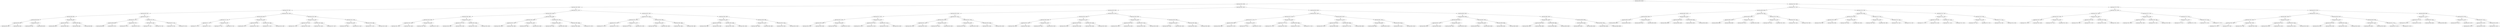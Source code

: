 digraph G{
371243761 [label="Node{data=[6919, 6919]}"]
371243761 -> 1692424760
1692424760 [label="Node{data=[2003, 2003]}"]
1692424760 -> 557074833
557074833 [label="Node{data=[1460, 1460]}"]
557074833 -> 1082919473
1082919473 [label="Node{data=[709, 709]}"]
1082919473 -> 1407768547
1407768547 [label="Node{data=[667, 667]}"]
1407768547 -> 893351484
893351484 [label="Node{data=[659, 659]}"]
893351484 -> 918870475
918870475 [label="Node{data=[655, 655]}"]
918870475 -> 381255840
381255840 [label="Node{data=[653, 653]}"]
381255840 -> 66783835
66783835 [label="Node{data=[652, 652]}"]
381255840 -> 1295712910
1295712910 [label="Node{data=[654, 654]}"]
918870475 -> 1562480739
1562480739 [label="Node{data=[657, 657]}"]
1562480739 -> 130529255
130529255 [label="Node{data=[656, 656]}"]
1562480739 -> 1547033750
1547033750 [label="Node{data=[658, 658]}"]
893351484 -> 1225759468
1225759468 [label="Node{data=[663, 663]}"]
1225759468 -> 410822950
410822950 [label="Node{data=[661, 661]}"]
410822950 -> 582901057
582901057 [label="Node{data=[660, 660]}"]
410822950 -> 1344140524
1344140524 [label="Node{data=[662, 662]}"]
1225759468 -> 1701891321
1701891321 [label="Node{data=[665, 665]}"]
1701891321 -> 414739688
414739688 [label="Node{data=[664, 664]}"]
1701891321 -> 1220312811
1220312811 [label="Node{data=[666, 666]}"]
1407768547 -> 2000243076
2000243076 [label="Node{data=[675, 675]}"]
2000243076 -> 348996766
348996766 [label="Node{data=[671, 671]}"]
348996766 -> 1330230723
1330230723 [label="Node{data=[669, 669]}"]
1330230723 -> 1680462311
1680462311 [label="Node{data=[668, 668]}"]
1330230723 -> 1499578767
1499578767 [label="Node{data=[670, 670]}"]
348996766 -> 670472073
670472073 [label="Node{data=[673, 673]}"]
670472073 -> 622057753
622057753 [label="Node{data=[672, 672]}"]
670472073 -> 262116021
262116021 [label="Node{data=[674, 674]}"]
2000243076 -> 1487226736
1487226736 [label="Node{data=[705, 705]}"]
1487226736 -> 1266473266
1266473266 [label="Node{data=[703, 703]}"]
1266473266 -> 1880885845
1880885845 [label="Node{data=[702, 702]}"]
1266473266 -> 65352921
65352921 [label="Node{data=[704, 704]}"]
1487226736 -> 1896447250
1896447250 [label="Node{data=[707, 707]}"]
1896447250 -> 1553047368
1553047368 [label="Node{data=[706, 706]}"]
1896447250 -> 1280272429
1280272429 [label="Node{data=[708, 708]}"]
1082919473 -> 1722211969
1722211969 [label="Node{data=[1430, 1430]}"]
1722211969 -> 1560137386
1560137386 [label="Node{data=[828, 828]}"]
1560137386 -> 214331810
214331810 [label="Node{data=[713, 713]}"]
214331810 -> 1006599703
1006599703 [label="Node{data=[711, 711]}"]
1006599703 -> 1803418943
1803418943 [label="Node{data=[710, 710]}"]
1006599703 -> 1497888356
1497888356 [label="Node{data=[712, 712]}"]
214331810 -> 1714673551
1714673551 [label="Node{data=[762, 762]}"]
1714673551 -> 654054040
654054040 [label="Node{data=[714, 714]}"]
1714673551 -> 577542013
577542013 [label="Node{data=[791, 791]}"]
1560137386 -> 1157538178
1157538178 [label="Node{data=[1404, 1404]}"]
1157538178 -> 1015650621
1015650621 [label="Node{data=[902, 902]}"]
1015650621 -> 2057774310
2057774310 [label="Node{data=[857, 857]}"]
1015650621 -> 1018594224
1018594224 [label="Node{data=[1381, 1381]}"]
1157538178 -> 225826581
225826581 [label="Node{data=[1428, 1428]}"]
225826581 -> 2101737463
2101737463 [label="Node{data=[1427, 1427]}"]
225826581 -> 1049001133
1049001133 [label="Node{data=[1429, 1429]}"]
1722211969 -> 908444622
908444622 [label="Node{data=[1438, 1438]}"]
908444622 -> 365651808
365651808 [label="Node{data=[1434, 1434]}"]
365651808 -> 1206108257
1206108257 [label="Node{data=[1432, 1432]}"]
1206108257 -> 1242414884
1242414884 [label="Node{data=[1431, 1431]}"]
1206108257 -> 1387146776
1387146776 [label="Node{data=[1433, 1433]}"]
365651808 -> 479245130
479245130 [label="Node{data=[1436, 1436]}"]
479245130 -> 1160349809
1160349809 [label="Node{data=[1435, 1435]}"]
479245130 -> 1652226927
1652226927 [label="Node{data=[1437, 1437]}"]
908444622 -> 1099417558
1099417558 [label="Node{data=[1442, 1442]}"]
1099417558 -> 1486104143
1486104143 [label="Node{data=[1440, 1440]}"]
1486104143 -> 1366771500
1366771500 [label="Node{data=[1439, 1439]}"]
1486104143 -> 1684242414
1684242414 [label="Node{data=[1441, 1441]}"]
1099417558 -> 463846851
463846851 [label="Node{data=[1458, 1458]}"]
463846851 -> 1660569254
1660569254 [label="Node{data=[1457, 1457]}"]
463846851 -> 165622770
165622770 [label="Node{data=[1459, 1459]}"]
557074833 -> 1983689000
1983689000 [label="Node{data=[1971, 1971]}"]
1983689000 -> 1078018441
1078018441 [label="Node{data=[1955, 1955]}"]
1078018441 -> 1891557457
1891557457 [label="Node{data=[1468, 1468]}"]
1891557457 -> 9313559
9313559 [label="Node{data=[1464, 1464]}"]
9313559 -> 321407455
321407455 [label="Node{data=[1462, 1462]}"]
321407455 -> 1504649018
1504649018 [label="Node{data=[1461, 1461]}"]
321407455 -> 1578418230
1578418230 [label="Node{data=[1463, 1463]}"]
9313559 -> 780273734
780273734 [label="Node{data=[1466, 1466]}"]
780273734 -> 2134231800
2134231800 [label="Node{data=[1465, 1465]}"]
780273734 -> 1581407467
1581407467 [label="Node{data=[1467, 1467]}"]
1891557457 -> 649015909
649015909 [label="Node{data=[1951, 1951]}"]
649015909 -> 416407246
416407246 [label="Node{data=[1470, 1470]}"]
416407246 -> 1231205670
1231205670 [label="Node{data=[1469, 1469]}"]
416407246 -> 92999141
92999141 [label="Node{data=[1950, 1950]}"]
649015909 -> 1516780331
1516780331 [label="Node{data=[1953, 1953]}"]
1516780331 -> 1289337094
1289337094 [label="Node{data=[1952, 1952]}"]
1516780331 -> 281996862
281996862 [label="Node{data=[1954, 1954]}"]
1078018441 -> 1308044775
1308044775 [label="Node{data=[1963, 1963]}"]
1308044775 -> 1448994321
1448994321 [label="Node{data=[1959, 1959]}"]
1448994321 -> 1464689749
1464689749 [label="Node{data=[1957, 1957]}"]
1464689749 -> 815128476
815128476 [label="Node{data=[1956, 1956]}"]
1464689749 -> 1148798076
1148798076 [label="Node{data=[1958, 1958]}"]
1448994321 -> 2100125580
2100125580 [label="Node{data=[1961, 1961]}"]
2100125580 -> 1107223472
1107223472 [label="Node{data=[1960, 1960]}"]
2100125580 -> 1602862380
1602862380 [label="Node{data=[1962, 1962]}"]
1308044775 -> 1373456389
1373456389 [label="Node{data=[1967, 1967]}"]
1373456389 -> 1184607373
1184607373 [label="Node{data=[1965, 1965]}"]
1184607373 -> 1892562061
1892562061 [label="Node{data=[1964, 1964]}"]
1184607373 -> 1656522597
1656522597 [label="Node{data=[1966, 1966]}"]
1373456389 -> 1503295063
1503295063 [label="Node{data=[1969, 1969]}"]
1503295063 -> 1115575853
1115575853 [label="Node{data=[1968, 1968]}"]
1503295063 -> 1125480627
1125480627 [label="Node{data=[1970, 1970]}"]
1983689000 -> 1158957083
1158957083 [label="Node{data=[1987, 1987]}"]
1158957083 -> 1328981536
1328981536 [label="Node{data=[1979, 1979]}"]
1328981536 -> 2143903445
2143903445 [label="Node{data=[1975, 1975]}"]
2143903445 -> 393306495
393306495 [label="Node{data=[1973, 1973]}"]
393306495 -> 1891804954
1891804954 [label="Node{data=[1972, 1972]}"]
393306495 -> 171907204
171907204 [label="Node{data=[1974, 1974]}"]
2143903445 -> 1060491488
1060491488 [label="Node{data=[1977, 1977]}"]
1060491488 -> 601044192
601044192 [label="Node{data=[1976, 1976]}"]
1060491488 -> 1187818999
1187818999 [label="Node{data=[1978, 1978]}"]
1328981536 -> 885352082
885352082 [label="Node{data=[1983, 1983]}"]
885352082 -> 635834938
635834938 [label="Node{data=[1981, 1981]}"]
635834938 -> 531125842
531125842 [label="Node{data=[1980, 1980]}"]
635834938 -> 1009312581
1009312581 [label="Node{data=[1982, 1982]}"]
885352082 -> 591848356
591848356 [label="Node{data=[1985, 1985]}"]
591848356 -> 908345908
908345908 [label="Node{data=[1984, 1984]}"]
591848356 -> 1801685092
1801685092 [label="Node{data=[1986, 1986]}"]
1158957083 -> 271215750
271215750 [label="Node{data=[1995, 1995]}"]
271215750 -> 82175716
82175716 [label="Node{data=[1991, 1991]}"]
82175716 -> 272904622
272904622 [label="Node{data=[1989, 1989]}"]
272904622 -> 1737730922
1737730922 [label="Node{data=[1988, 1988]}"]
272904622 -> 605992258
605992258 [label="Node{data=[1990, 1990]}"]
82175716 -> 266843619
266843619 [label="Node{data=[1993, 1993]}"]
266843619 -> 1050619120
1050619120 [label="Node{data=[1992, 1992]}"]
266843619 -> 1152194738
1152194738 [label="Node{data=[1994, 1994]}"]
271215750 -> 357044672
357044672 [label="Node{data=[1999, 1999]}"]
357044672 -> 666035751
666035751 [label="Node{data=[1997, 1997]}"]
666035751 -> 1619900045
1619900045 [label="Node{data=[1996, 1996]}"]
666035751 -> 1279871654
1279871654 [label="Node{data=[1998, 1998]}"]
357044672 -> 425366782
425366782 [label="Node{data=[2001, 2001]}"]
425366782 -> 694802988
694802988 [label="Node{data=[2000, 2000]}"]
425366782 -> 618477650
618477650 [label="Node{data=[2002, 2002]}"]
1692424760 -> 583485973
583485973 [label="Node{data=[2067, 2067]}"]
583485973 -> 1870120919
1870120919 [label="Node{data=[2035, 2035]}"]
1870120919 -> 145283247
145283247 [label="Node{data=[2019, 2019]}"]
145283247 -> 1174044224
1174044224 [label="Node{data=[2011, 2011]}"]
1174044224 -> 1576342280
1576342280 [label="Node{data=[2007, 2007]}"]
1576342280 -> 216870430
216870430 [label="Node{data=[2005, 2005]}"]
216870430 -> 1112466060
1112466060 [label="Node{data=[2004, 2004]}"]
216870430 -> 1414565115
1414565115 [label="Node{data=[2006, 2006]}"]
1576342280 -> 566798378
566798378 [label="Node{data=[2009, 2009]}"]
566798378 -> 1144057811
1144057811 [label="Node{data=[2008, 2008]}"]
566798378 -> 1910456155
1910456155 [label="Node{data=[2010, 2010]}"]
1174044224 -> 565723855
565723855 [label="Node{data=[2015, 2015]}"]
565723855 -> 1163208490
1163208490 [label="Node{data=[2013, 2013]}"]
1163208490 -> 114820644
114820644 [label="Node{data=[2012, 2012]}"]
1163208490 -> 250987587
250987587 [label="Node{data=[2014, 2014]}"]
565723855 -> 1832407400
1832407400 [label="Node{data=[2017, 2017]}"]
1832407400 -> 20465554
20465554 [label="Node{data=[2016, 2016]}"]
1832407400 -> 1192724663
1192724663 [label="Node{data=[2018, 2018]}"]
145283247 -> 1734384586
1734384586 [label="Node{data=[2027, 2027]}"]
1734384586 -> 1216099679
1216099679 [label="Node{data=[2023, 2023]}"]
1216099679 -> 196869909
196869909 [label="Node{data=[2021, 2021]}"]
196869909 -> 1888656613
1888656613 [label="Node{data=[2020, 2020]}"]
196869909 -> 324003830
324003830 [label="Node{data=[2022, 2022]}"]
1216099679 -> 984677901
984677901 [label="Node{data=[2025, 2025]}"]
984677901 -> 1848110361
1848110361 [label="Node{data=[2024, 2024]}"]
984677901 -> 179712396
179712396 [label="Node{data=[2026, 2026]}"]
1734384586 -> 1722423163
1722423163 [label="Node{data=[2031, 2031]}"]
1722423163 -> 1532480821
1532480821 [label="Node{data=[2029, 2029]}"]
1532480821 -> 180993123
180993123 [label="Node{data=[2028, 2028]}"]
1532480821 -> 826857191
826857191 [label="Node{data=[2030, 2030]}"]
1722423163 -> 124722810
124722810 [label="Node{data=[2033, 2033]}"]
124722810 -> 1647596999
1647596999 [label="Node{data=[2032, 2032]}"]
124722810 -> 626640710
626640710 [label="Node{data=[2034, 2034]}"]
1870120919 -> 1381090020
1381090020 [label="Node{data=[2051, 2051]}"]
1381090020 -> 758290970
758290970 [label="Node{data=[2043, 2043]}"]
758290970 -> 1843951638
1843951638 [label="Node{data=[2039, 2039]}"]
1843951638 -> 115405082
115405082 [label="Node{data=[2037, 2037]}"]
115405082 -> 1517962688
1517962688 [label="Node{data=[2036, 2036]}"]
115405082 -> 1671554783
1671554783 [label="Node{data=[2038, 2038]}"]
1843951638 -> 1294404213
1294404213 [label="Node{data=[2041, 2041]}"]
1294404213 -> 1288592106
1288592106 [label="Node{data=[2040, 2040]}"]
1294404213 -> 1142047478
1142047478 [label="Node{data=[2042, 2042]}"]
758290970 -> 686412725
686412725 [label="Node{data=[2047, 2047]}"]
686412725 -> 1567101055
1567101055 [label="Node{data=[2045, 2045]}"]
1567101055 -> 1666123826
1666123826 [label="Node{data=[2044, 2044]}"]
1567101055 -> 891089759
891089759 [label="Node{data=[2046, 2046]}"]
686412725 -> 1401879090
1401879090 [label="Node{data=[2049, 2049]}"]
1401879090 -> 1316545492
1316545492 [label="Node{data=[2048, 2048]}"]
1401879090 -> 1433234609
1433234609 [label="Node{data=[2050, 2050]}"]
1381090020 -> 121240392
121240392 [label="Node{data=[2059, 2059]}"]
121240392 -> 599969527
599969527 [label="Node{data=[2055, 2055]}"]
599969527 -> 716046104
716046104 [label="Node{data=[2053, 2053]}"]
716046104 -> 337315352
337315352 [label="Node{data=[2052, 2052]}"]
716046104 -> 1546673256
1546673256 [label="Node{data=[2054, 2054]}"]
599969527 -> 1764787311
1764787311 [label="Node{data=[2057, 2057]}"]
1764787311 -> 748741486
748741486 [label="Node{data=[2056, 2056]}"]
1764787311 -> 1615272740
1615272740 [label="Node{data=[2058, 2058]}"]
121240392 -> 1053481048
1053481048 [label="Node{data=[2063, 2063]}"]
1053481048 -> 1395929106
1395929106 [label="Node{data=[2061, 2061]}"]
1395929106 -> 2015625865
2015625865 [label="Node{data=[2060, 2060]}"]
1395929106 -> 551725202
551725202 [label="Node{data=[2062, 2062]}"]
1053481048 -> 1216527566
1216527566 [label="Node{data=[2065, 2065]}"]
1216527566 -> 977576300
977576300 [label="Node{data=[2064, 2064]}"]
1216527566 -> 1647107303
1647107303 [label="Node{data=[2066, 2066]}"]
583485973 -> 1472155144
1472155144 [label="Node{data=[6815, 6815]}"]
1472155144 -> 176614653
176614653 [label="Node{data=[4927, 4927]}"]
176614653 -> 366371584
366371584 [label="Node{data=[2075, 2075]}"]
366371584 -> 286871225
286871225 [label="Node{data=[2071, 2071]}"]
286871225 -> 1014730140
1014730140 [label="Node{data=[2069, 2069]}"]
1014730140 -> 27754474
27754474 [label="Node{data=[2068, 2068]}"]
1014730140 -> 667927229
667927229 [label="Node{data=[2070, 2070]}"]
286871225 -> 2088250491
2088250491 [label="Node{data=[2073, 2073]}"]
2088250491 -> 470763781
470763781 [label="Node{data=[2072, 2072]}"]
2088250491 -> 653077825
653077825 [label="Node{data=[2074, 2074]}"]
366371584 -> 2137970955
2137970955 [label="Node{data=[2854, 2854]}"]
2137970955 -> 1112029545
1112029545 [label="Node{data=[2774, 2774]}"]
1112029545 -> 619255620
619255620 [label="Node{data=[2761, 2761]}"]
1112029545 -> 1797366205
1797366205 [label="Node{data=[2788, 2788]}"]
2137970955 -> 1653513043
1653513043 [label="Node{data=[2900, 2900]}"]
1653513043 -> 1628337434
1628337434 [label="Node{data=[2870, 2870]}"]
1653513043 -> 229707080
229707080 [label="Node{data=[3731, 3731]}"]
176614653 -> 1803249930
1803249930 [label="Node{data=[6807, 6807]}"]
1803249930 -> 2109285173
2109285173 [label="Node{data=[6773, 6773]}"]
2109285173 -> 1871523645
1871523645 [label="Node{data=[6543, 6543]}"]
1871523645 -> 1792255177
1792255177 [label="Node{data=[4979, 4979]}"]
1871523645 -> 1523622816
1523622816 [label="Node{data=[6656, 6656]}"]
2109285173 -> 1858372420
1858372420 [label="Node{data=[6805, 6805]}"]
1858372420 -> 1756802406
1756802406 [label="Node{data=[6778, 6778]}"]
1858372420 -> 531937621
531937621 [label="Node{data=[6806, 6806]}"]
1803249930 -> 1084671136
1084671136 [label="Node{data=[6811, 6811]}"]
1084671136 -> 179482963
179482963 [label="Node{data=[6809, 6809]}"]
179482963 -> 1471340798
1471340798 [label="Node{data=[6808, 6808]}"]
179482963 -> 1844872524
1844872524 [label="Node{data=[6810, 6810]}"]
1084671136 -> 453234582
453234582 [label="Node{data=[6813, 6813]}"]
453234582 -> 69524876
69524876 [label="Node{data=[6812, 6812]}"]
453234582 -> 1146190054
1146190054 [label="Node{data=[6814, 6814]}"]
1472155144 -> 492067269
492067269 [label="Node{data=[6831, 6831]}"]
492067269 -> 405691014
405691014 [label="Node{data=[6823, 6823]}"]
405691014 -> 985935026
985935026 [label="Node{data=[6819, 6819]}"]
985935026 -> 1964897604
1964897604 [label="Node{data=[6817, 6817]}"]
1964897604 -> 1245188179
1245188179 [label="Node{data=[6816, 6816]}"]
1964897604 -> 547920376
547920376 [label="Node{data=[6818, 6818]}"]
985935026 -> 991072483
991072483 [label="Node{data=[6821, 6821]}"]
991072483 -> 557835536
557835536 [label="Node{data=[6820, 6820]}"]
991072483 -> 730846188
730846188 [label="Node{data=[6822, 6822]}"]
405691014 -> 1326245948
1326245948 [label="Node{data=[6827, 6827]}"]
1326245948 -> 1622600886
1622600886 [label="Node{data=[6825, 6825]}"]
1622600886 -> 1048543957
1048543957 [label="Node{data=[6824, 6824]}"]
1622600886 -> 1798972997
1798972997 [label="Node{data=[6826, 6826]}"]
1326245948 -> 1138716182
1138716182 [label="Node{data=[6829, 6829]}"]
1138716182 -> 341571975
341571975 [label="Node{data=[6828, 6828]}"]
1138716182 -> 1458612467
1458612467 [label="Node{data=[6830, 6830]}"]
492067269 -> 1816306790
1816306790 [label="Node{data=[6901, 6901]}"]
1816306790 -> 1423296550
1423296550 [label="Node{data=[6897, 6897]}"]
1423296550 -> 520717562
520717562 [label="Node{data=[6833, 6833]}"]
520717562 -> 1282216152
1282216152 [label="Node{data=[6832, 6832]}"]
520717562 -> 905309351
905309351 [label="Node{data=[6866, 6866]}"]
1423296550 -> 1327208135
1327208135 [label="Node{data=[6899, 6899]}"]
1327208135 -> 484898186
484898186 [label="Node{data=[6898, 6898]}"]
1327208135 -> 942263582
942263582 [label="Node{data=[6900, 6900]}"]
1816306790 -> 581144168
581144168 [label="Node{data=[6905, 6905]}"]
581144168 -> 824019285
824019285 [label="Node{data=[6903, 6903]}"]
824019285 -> 444358745
444358745 [label="Node{data=[6902, 6902]}"]
824019285 -> 1816862517
1816862517 [label="Node{data=[6904, 6904]}"]
581144168 -> 1386548250
1386548250 [label="Node{data=[6907, 6907]}"]
1386548250 -> 254767162
254767162 [label="Node{data=[6906, 6906]}"]
1386548250 -> 1990768430
1990768430 [label="Node{data=[6908, 6908]}"]
371243761 -> 1110359161
1110359161 [label="Node{data=[7246, 7246]}"]
1110359161 -> 949071354
949071354 [label="Node{data=[7057, 7057]}"]
949071354 -> 1288414322
1288414322 [label="Node{data=[6935, 6935]}"]
1288414322 -> 2146003714
2146003714 [label="Node{data=[6927, 6927]}"]
2146003714 -> 1209257458
1209257458 [label="Node{data=[6923, 6923]}"]
1209257458 -> 2102941559
2102941559 [label="Node{data=[6921, 6921]}"]
2102941559 -> 1814135962
1814135962 [label="Node{data=[6920, 6920]}"]
2102941559 -> 1478775655
1478775655 [label="Node{data=[6922, 6922]}"]
1209257458 -> 235829708
235829708 [label="Node{data=[6925, 6925]}"]
235829708 -> 827487381
827487381 [label="Node{data=[6924, 6924]}"]
235829708 -> 1370960753
1370960753 [label="Node{data=[6926, 6926]}"]
2146003714 -> 728952139
728952139 [label="Node{data=[6931, 6931]}"]
728952139 -> 1456419312
1456419312 [label="Node{data=[6929, 6929]}"]
1456419312 -> 1947930976
1947930976 [label="Node{data=[6928, 6928]}"]
1456419312 -> 484411433
484411433 [label="Node{data=[6930, 6930]}"]
728952139 -> 544945740
544945740 [label="Node{data=[6933, 6933]}"]
544945740 -> 253018882
253018882 [label="Node{data=[6932, 6932]}"]
544945740 -> 589841297
589841297 [label="Node{data=[6934, 6934]}"]
1288414322 -> 1138100509
1138100509 [label="Node{data=[7049, 7049]}"]
1138100509 -> 988188285
988188285 [label="Node{data=[6947, 6947]}"]
988188285 -> 323180272
323180272 [label="Node{data=[6937, 6937]}"]
323180272 -> 1922481090
1922481090 [label="Node{data=[6936, 6936]}"]
323180272 -> 24889964
24889964 [label="Node{data=[6938, 6938]}"]
988188285 -> 266352984
266352984 [label="Node{data=[7046, 7046]}"]
266352984 -> 110959234
110959234 [label="Node{data=[6972, 6972]}"]
266352984 -> 1091758392
1091758392 [label="Node{data=[7048, 7048]}"]
1138100509 -> 518349788
518349788 [label="Node{data=[7053, 7053]}"]
518349788 -> 281125793
281125793 [label="Node{data=[7051, 7051]}"]
281125793 -> 2129064497
2129064497 [label="Node{data=[7050, 7050]}"]
281125793 -> 678141948
678141948 [label="Node{data=[7052, 7052]}"]
518349788 -> 489022126
489022126 [label="Node{data=[7055, 7055]}"]
489022126 -> 6587904
6587904 [label="Node{data=[7054, 7054]}"]
489022126 -> 1239059271
1239059271 [label="Node{data=[7056, 7056]}"]
949071354 -> 1027242495
1027242495 [label="Node{data=[7126, 7126]}"]
1027242495 -> 263769188
263769188 [label="Node{data=[7065, 7065]}"]
263769188 -> 734535445
734535445 [label="Node{data=[7061, 7061]}"]
734535445 -> 911550872
911550872 [label="Node{data=[7059, 7059]}"]
911550872 -> 1489918764
1489918764 [label="Node{data=[7058, 7058]}"]
911550872 -> 299657149
299657149 [label="Node{data=[7060, 7060]}"]
734535445 -> 2055729700
2055729700 [label="Node{data=[7063, 7063]}"]
2055729700 -> 1694571781
1694571781 [label="Node{data=[7062, 7062]}"]
2055729700 -> 1329348018
1329348018 [label="Node{data=[7064, 7064]}"]
263769188 -> 1034902119
1034902119 [label="Node{data=[7122, 7122]}"]
1034902119 -> 2021431588
2021431588 [label="Node{data=[7067, 7067]}"]
2021431588 -> 368597531
368597531 [label="Node{data=[7066, 7066]}"]
2021431588 -> 998716603
998716603 [label="Node{data=[7068, 7068]}"]
1034902119 -> 2092707278
2092707278 [label="Node{data=[7124, 7124]}"]
2092707278 -> 1612000964
1612000964 [label="Node{data=[7123, 7123]}"]
2092707278 -> 929728607
929728607 [label="Node{data=[7125, 7125]}"]
1027242495 -> 894058725
894058725 [label="Node{data=[7134, 7134]}"]
894058725 -> 671467999
671467999 [label="Node{data=[7130, 7130]}"]
671467999 -> 1638904085
1638904085 [label="Node{data=[7128, 7128]}"]
1638904085 -> 48555279
48555279 [label="Node{data=[7127, 7127]}"]
1638904085 -> 1708048606
1708048606 [label="Node{data=[7129, 7129]}"]
671467999 -> 1661187721
1661187721 [label="Node{data=[7132, 7132]}"]
1661187721 -> 2134414565
2134414565 [label="Node{data=[7131, 7131]}"]
1661187721 -> 1523702416
1523702416 [label="Node{data=[7133, 7133]}"]
894058725 -> 1225406756
1225406756 [label="Node{data=[7138, 7138]}"]
1225406756 -> 927164786
927164786 [label="Node{data=[7136, 7136]}"]
927164786 -> 216485059
216485059 [label="Node{data=[7135, 7135]}"]
927164786 -> 1488327317
1488327317 [label="Node{data=[7137, 7137]}"]
1225406756 -> 1089323966
1089323966 [label="Node{data=[7172, 7172]}"]
1089323966 -> 1825122856
1825122856 [label="Node{data=[7139, 7139]}"]
1089323966 -> 1518264870
1518264870 [label="Node{data=[7234, 7234]}"]
1110359161 -> 850682182
850682182 [label="Node{data=[7278, 7278]}"]
850682182 -> 485139613
485139613 [label="Node{data=[7262, 7262]}"]
485139613 -> 970409282
970409282 [label="Node{data=[7254, 7254]}"]
970409282 -> 345374604
345374604 [label="Node{data=[7250, 7250]}"]
345374604 -> 96080393
96080393 [label="Node{data=[7248, 7248]}"]
96080393 -> 1287487599
1287487599 [label="Node{data=[7247, 7247]}"]
96080393 -> 1338188271
1338188271 [label="Node{data=[7249, 7249]}"]
345374604 -> 1947323908
1947323908 [label="Node{data=[7252, 7252]}"]
1947323908 -> 560902357
560902357 [label="Node{data=[7251, 7251]}"]
1947323908 -> 24179311
24179311 [label="Node{data=[7253, 7253]}"]
970409282 -> 1466595319
1466595319 [label="Node{data=[7258, 7258]}"]
1466595319 -> 770831088
770831088 [label="Node{data=[7256, 7256]}"]
770831088 -> 2035095427
2035095427 [label="Node{data=[7255, 7255]}"]
770831088 -> 2141741391
2141741391 [label="Node{data=[7257, 7257]}"]
1466595319 -> 2071553154
2071553154 [label="Node{data=[7260, 7260]}"]
2071553154 -> 1497198447
1497198447 [label="Node{data=[7259, 7259]}"]
2071553154 -> 1214089924
1214089924 [label="Node{data=[7261, 7261]}"]
485139613 -> 1950562457
1950562457 [label="Node{data=[7270, 7270]}"]
1950562457 -> 1143869415
1143869415 [label="Node{data=[7266, 7266]}"]
1143869415 -> 1985627674
1985627674 [label="Node{data=[7264, 7264]}"]
1985627674 -> 1391851967
1391851967 [label="Node{data=[7263, 7263]}"]
1985627674 -> 1067418760
1067418760 [label="Node{data=[7265, 7265]}"]
1143869415 -> 192607659
192607659 [label="Node{data=[7268, 7268]}"]
192607659 -> 791939144
791939144 [label="Node{data=[7267, 7267]}"]
192607659 -> 1391539216
1391539216 [label="Node{data=[7269, 7269]}"]
1950562457 -> 285823234
285823234 [label="Node{data=[7274, 7274]}"]
285823234 -> 1291991333
1291991333 [label="Node{data=[7272, 7272]}"]
1291991333 -> 1123749509
1123749509 [label="Node{data=[7271, 7271]}"]
1291991333 -> 435286910
435286910 [label="Node{data=[7273, 7273]}"]
285823234 -> 1118511107
1118511107 [label="Node{data=[7276, 7276]}"]
1118511107 -> 507310690
507310690 [label="Node{data=[7275, 7275]}"]
1118511107 -> 78206982
78206982 [label="Node{data=[7277, 7277]}"]
850682182 -> 315961838
315961838 [label="Node{data=[9173, 9173]}"]
315961838 -> 157655183
157655183 [label="Node{data=[9157, 9157]}"]
157655183 -> 1882450979
1882450979 [label="Node{data=[9097, 9097]}"]
1882450979 -> 1041560395
1041560395 [label="Node{data=[7282, 7282]}"]
1041560395 -> 100007718
100007718 [label="Node{data=[7280, 7280]}"]
100007718 -> 565200591
565200591 [label="Node{data=[7279, 7279]}"]
100007718 -> 1317921838
1317921838 [label="Node{data=[7281, 7281]}"]
1041560395 -> 1461372959
1461372959 [label="Node{data=[7309, 7309]}"]
1461372959 -> 2109473045
2109473045 [label="Node{data=[7283, 7283]}"]
1461372959 -> 1587127891
1587127891 [label="Node{data=[7980, 7980]}"]
1882450979 -> 2132055354
2132055354 [label="Node{data=[9153, 9153]}"]
2132055354 -> 2127556855
2127556855 [label="Node{data=[9151, 9151]}"]
2127556855 -> 1667691154
1667691154 [label="Node{data=[9106, 9106]}"]
2127556855 -> 1885240211
1885240211 [label="Node{data=[9152, 9152]}"]
2132055354 -> 725126631
725126631 [label="Node{data=[9155, 9155]}"]
725126631 -> 720476223
720476223 [label="Node{data=[9154, 9154]}"]
725126631 -> 2128022929
2128022929 [label="Node{data=[9156, 9156]}"]
157655183 -> 2111206203
2111206203 [label="Node{data=[9165, 9165]}"]
2111206203 -> 317628115
317628115 [label="Node{data=[9161, 9161]}"]
317628115 -> 880331985
880331985 [label="Node{data=[9159, 9159]}"]
880331985 -> 1921377354
1921377354 [label="Node{data=[9158, 9158]}"]
880331985 -> 1006902922
1006902922 [label="Node{data=[9160, 9160]}"]
317628115 -> 1517946847
1517946847 [label="Node{data=[9163, 9163]}"]
1517946847 -> 672552453
672552453 [label="Node{data=[9162, 9162]}"]
1517946847 -> 1970028793
1970028793 [label="Node{data=[9164, 9164]}"]
2111206203 -> 1770053776
1770053776 [label="Node{data=[9169, 9169]}"]
1770053776 -> 1666074240
1666074240 [label="Node{data=[9167, 9167]}"]
1666074240 -> 2037551762
2037551762 [label="Node{data=[9166, 9166]}"]
1666074240 -> 1854828237
1854828237 [label="Node{data=[9168, 9168]}"]
1770053776 -> 14977004
14977004 [label="Node{data=[9171, 9171]}"]
14977004 -> 294628150
294628150 [label="Node{data=[9170, 9170]}"]
14977004 -> 2080660887
2080660887 [label="Node{data=[9172, 9172]}"]
315961838 -> 1642183900
1642183900 [label="Node{data=[9269, 9269]}"]
1642183900 -> 1168022763
1168022763 [label="Node{data=[9177, 9177]}"]
1168022763 -> 698636661
698636661 [label="Node{data=[9175, 9175]}"]
698636661 -> 2006073651
2006073651 [label="Node{data=[9174, 9174]}"]
698636661 -> 460919873
460919873 [label="Node{data=[9176, 9176]}"]
1168022763 -> 716290561
716290561 [label="Node{data=[9267, 9267]}"]
716290561 -> 559227347
559227347 [label="Node{data=[9266, 9266]}"]
716290561 -> 1143699219
1143699219 [label="Node{data=[9268, 9268]}"]
1642183900 -> 396605643
396605643 [label="Node{data=[9273, 9273]}"]
396605643 -> 811952524
811952524 [label="Node{data=[9271, 9271]}"]
811952524 -> 943103466
943103466 [label="Node{data=[9270, 9270]}"]
811952524 -> 666564112
666564112 [label="Node{data=[9272, 9272]}"]
396605643 -> 768960460
768960460 [label="Node{data=[9277, 9277]}"]
768960460 -> 912741107
912741107 [label="Node{data=[9275, 9275]}"]
912741107 -> 984760344
984760344 [label="Node{data=[9274, 9274]}"]
912741107 -> 1254636328
1254636328 [label="Node{data=[9276, 9276]}"]
768960460 -> 1277550266
1277550266 [label="Node{data=[9278, 9278]}"]
1277550266 -> 1088023815
1088023815 [label="Node{data=[9311, 9311]}"]
}